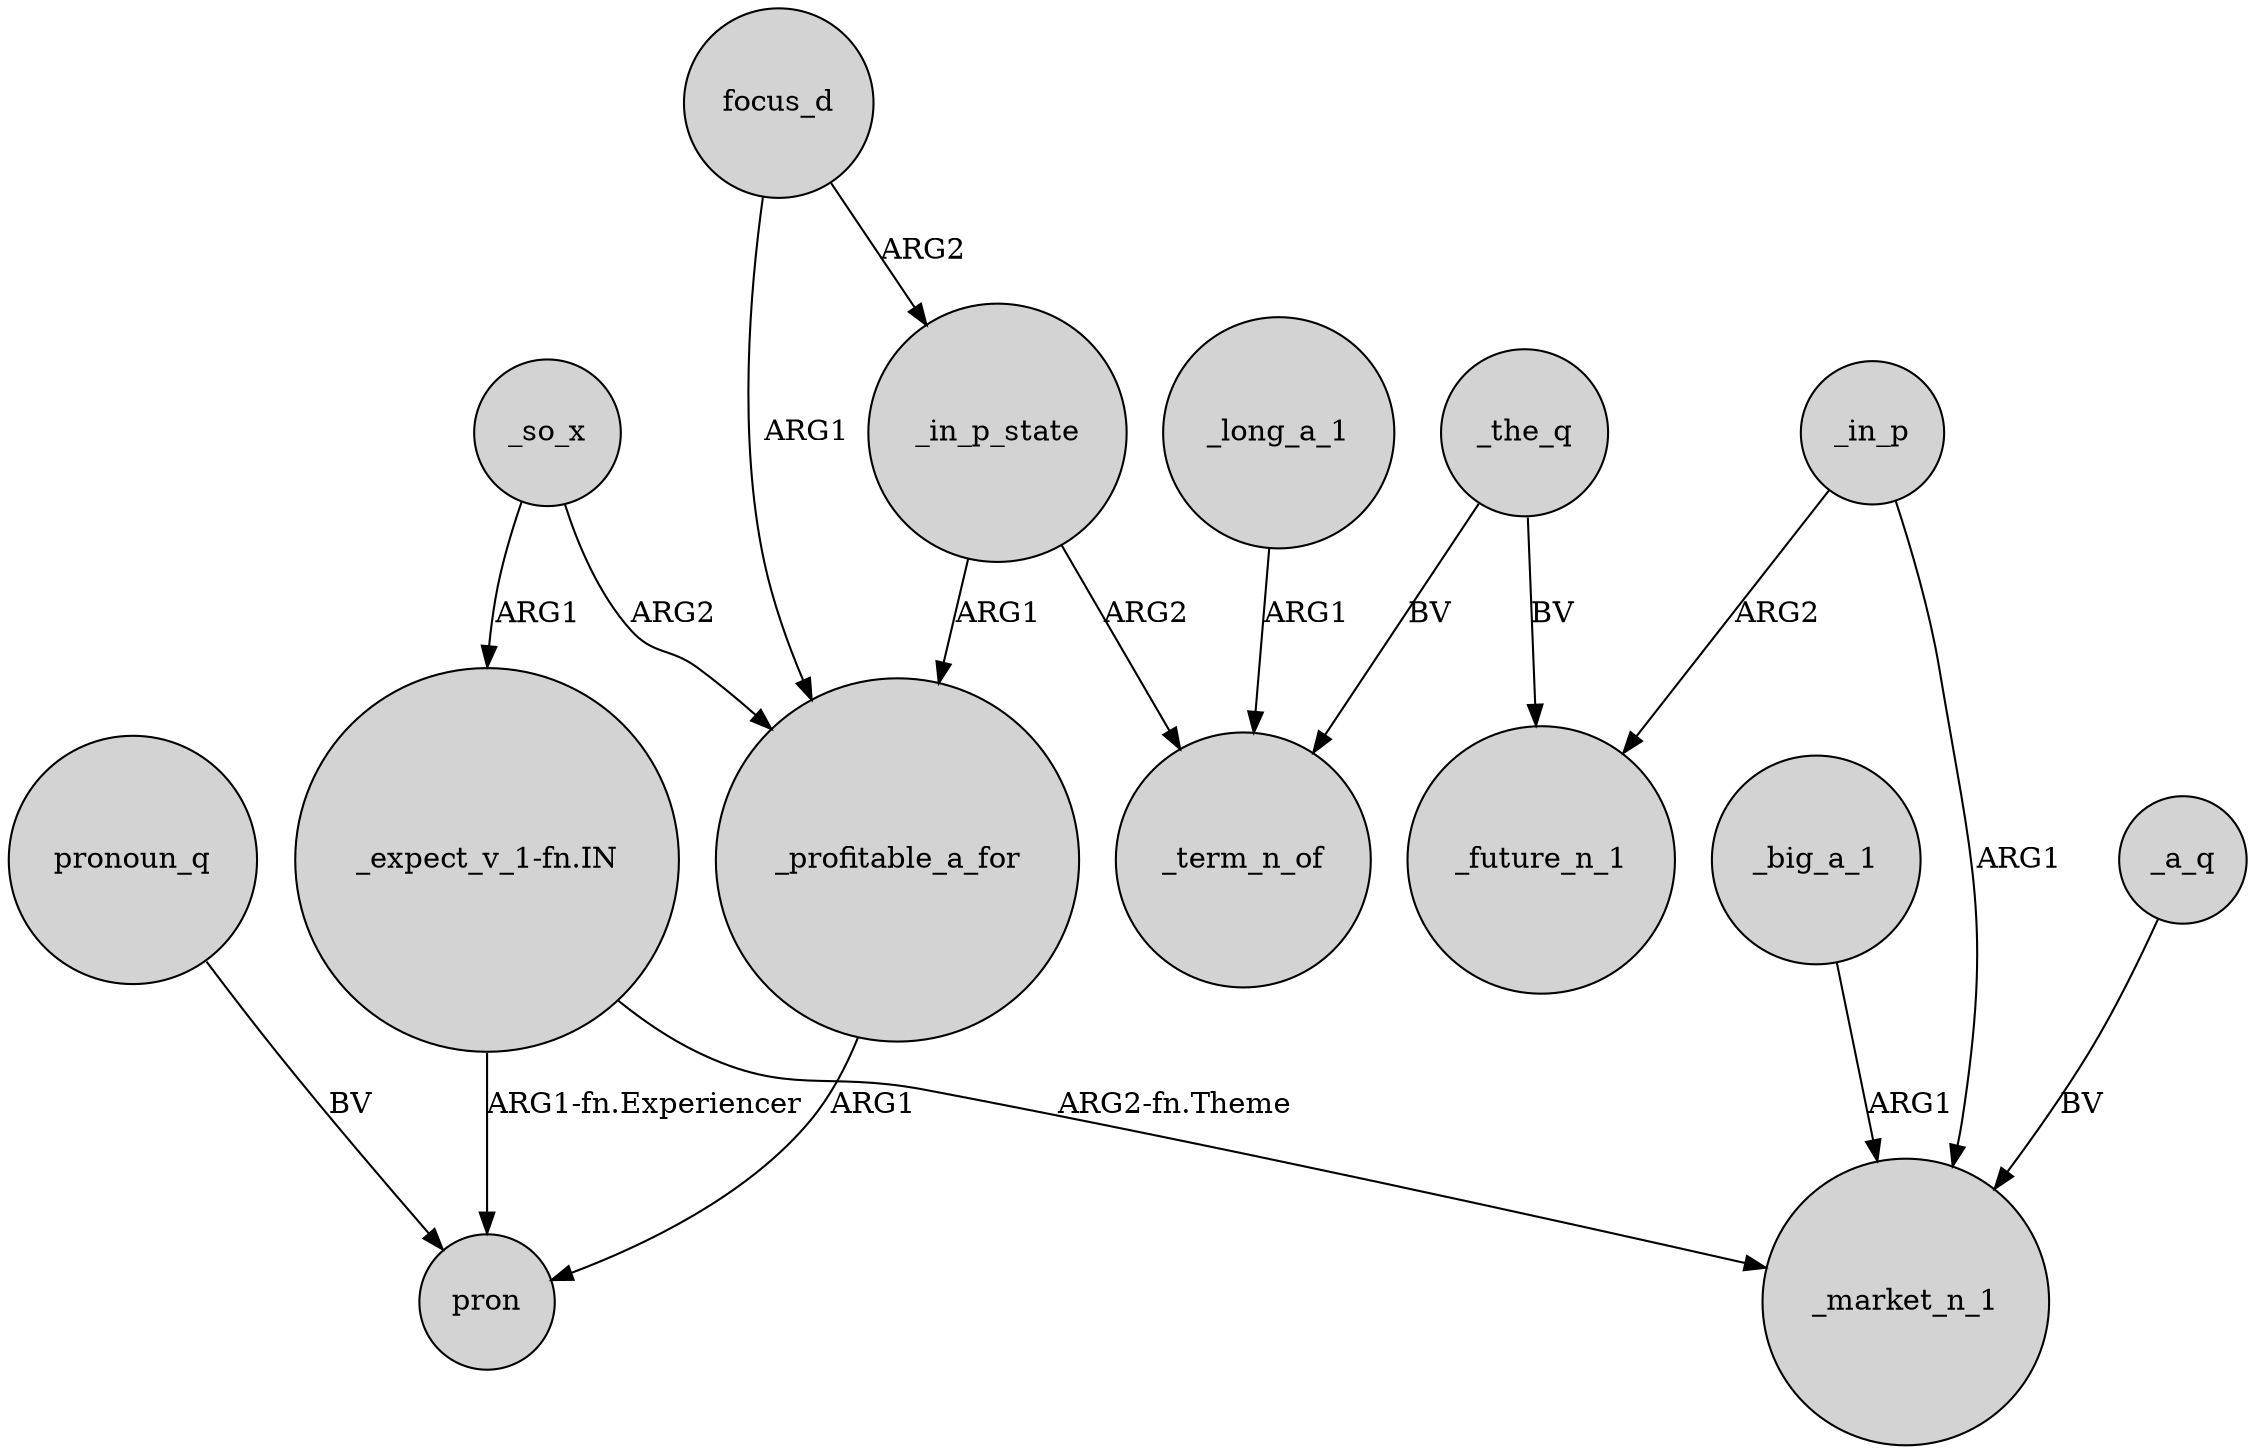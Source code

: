 digraph {
	node [shape=circle style=filled]
	"_expect_v_1-fn.IN" -> pron [label="ARG1-fn.Experiencer"]
	_big_a_1 -> _market_n_1 [label=ARG1]
	_in_p -> _future_n_1 [label=ARG2]
	_so_x -> "_expect_v_1-fn.IN" [label=ARG1]
	_in_p_state -> _term_n_of [label=ARG2]
	_profitable_a_for -> pron [label=ARG1]
	_so_x -> _profitable_a_for [label=ARG2]
	_in_p -> _market_n_1 [label=ARG1]
	"_expect_v_1-fn.IN" -> _market_n_1 [label="ARG2-fn.Theme"]
	focus_d -> _profitable_a_for [label=ARG1]
	focus_d -> _in_p_state [label=ARG2]
	_in_p_state -> _profitable_a_for [label=ARG1]
	_long_a_1 -> _term_n_of [label=ARG1]
	_the_q -> _future_n_1 [label=BV]
	_a_q -> _market_n_1 [label=BV]
	_the_q -> _term_n_of [label=BV]
	pronoun_q -> pron [label=BV]
}
